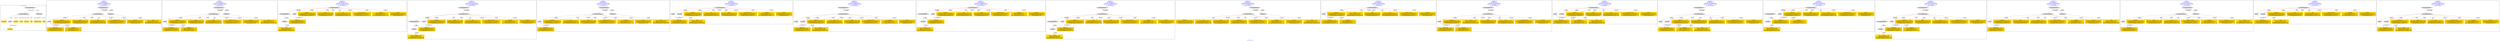 digraph n0 {
fontcolor="blue"
remincross="true"
label="s22-s-moca.xml"
subgraph cluster_0 {
label="1-correct model"
n2[style="filled",color="white",fillcolor="lightgray",label="CulturalHeritageObject1"];
n3[shape="plaintext",style="filled",fillcolor="gold",label="creationDate"];
n4[style="filled",color="white",fillcolor="lightgray",label="Person1"];
n5[shape="plaintext",style="filled",fillcolor="gold",label="Dimensions"];
n6[shape="plaintext",style="filled",fillcolor="gold",label="Process"];
n7[shape="plaintext",style="filled",fillcolor="gold",label="Provenance"];
n8[shape="plaintext",style="filled",fillcolor="gold",label="title"];
n9[shape="plaintext",style="filled",fillcolor="gold",label="Assension_Number"];
n10[shape="plaintext",style="filled",fillcolor="gold",label="Artist_Name"];
n11[style="filled",color="white",fillcolor="lightgray",label="EuropeanaAggregation1"];
n12[style="filled",color="white",fillcolor="lightgray",label="WebResource1"];
n13[shape="plaintext",style="filled",fillcolor="gold",label="image"];
}
subgraph cluster_1 {
label="candidate 0\nlink coherence:1.0\nnode coherence:1.0\nconfidence:0.5430048904943814\nmapping score:0.6185016301647938\ncost:10.9994\n-precision:0.82-recall:0.82"
n15[style="filled",color="white",fillcolor="lightgray",label="CulturalHeritageObject1"];
n16[style="filled",color="white",fillcolor="lightgray",label="Person1"];
n17[style="filled",color="white",fillcolor="lightgray",label="EuropeanaAggregation1"];
n18[style="filled",color="white",fillcolor="lightgray",label="WebResource1"];
n19[shape="plaintext",style="filled",fillcolor="gold",label="Dimensions\n[CulturalHeritageObject,extent,0.783]\n[CulturalHeritageObject,accessionNumber,0.09]\n[CulturalHeritageObject,description,0.075]\n[CulturalHeritageObject,medium,0.053]"];
n20[shape="plaintext",style="filled",fillcolor="gold",label="image\n[WebResource,classLink,0.498]\n[Document,classLink,0.428]\n[CulturalHeritageObject,provenance,0.047]\n[CulturalHeritageObject,description,0.028]"];
n21[shape="plaintext",style="filled",fillcolor="gold",label="Artist_Name\n[Person,nameOfThePerson,0.469]\n[CulturalHeritageObject,rightsHolder,0.206]\n[CulturalHeritageObject,title,0.163]\n[CulturalHeritageObject,provenance,0.162]"];
n22[shape="plaintext",style="filled",fillcolor="gold",label="Process\n[CulturalHeritageObject,medium,0.748]\n[CulturalHeritageObject,description,0.122]\n[Person,biographicalInformation,0.069]\n[CulturalHeritageObject,title,0.06]"];
n23[shape="plaintext",style="filled",fillcolor="gold",label="title\n[CulturalHeritageObject,title,0.41]\n[CulturalHeritageObject,description,0.327]\n[Person,biographicalInformation,0.176]\n[CulturalHeritageObject,provenance,0.087]"];
n24[shape="plaintext",style="filled",fillcolor="gold",label="Assension_Number\n[CulturalHeritageObject,provenance,0.5]\n[CulturalHeritageObject,accessionNumber,0.217]\n[CulturalHeritageObject,title,0.159]\n[CulturalHeritageObject,description,0.124]"];
n25[shape="plaintext",style="filled",fillcolor="gold",label="Provenance\n[CulturalHeritageObject,provenance,0.527]\n[CulturalHeritageObject,title,0.203]\n[CulturalHeritageObject,description,0.138]\n[Concept,prefLabel,0.133]"];
n26[shape="plaintext",style="filled",fillcolor="gold",label="creationDate\n[Person,dateOfDeath,0.41]\n[CulturalHeritageObject,created,0.338]\n[Person,dateOfBirth,0.137]\n[CulturalHeritageObject,provenance,0.116]"];
}
subgraph cluster_2 {
label="candidate 1\nlink coherence:1.0\nnode coherence:1.0\nconfidence:0.5430048904943814\nmapping score:0.6185016301647938\ncost:10.99957\n-precision:0.82-recall:0.82"
n28[style="filled",color="white",fillcolor="lightgray",label="CulturalHeritageObject1"];
n29[style="filled",color="white",fillcolor="lightgray",label="Person1"];
n30[style="filled",color="white",fillcolor="lightgray",label="EuropeanaAggregation1"];
n31[style="filled",color="white",fillcolor="lightgray",label="WebResource2"];
n32[shape="plaintext",style="filled",fillcolor="gold",label="Dimensions\n[CulturalHeritageObject,extent,0.783]\n[CulturalHeritageObject,accessionNumber,0.09]\n[CulturalHeritageObject,description,0.075]\n[CulturalHeritageObject,medium,0.053]"];
n33[shape="plaintext",style="filled",fillcolor="gold",label="Artist_Name\n[Person,nameOfThePerson,0.469]\n[CulturalHeritageObject,rightsHolder,0.206]\n[CulturalHeritageObject,title,0.163]\n[CulturalHeritageObject,provenance,0.162]"];
n34[shape="plaintext",style="filled",fillcolor="gold",label="Process\n[CulturalHeritageObject,medium,0.748]\n[CulturalHeritageObject,description,0.122]\n[Person,biographicalInformation,0.069]\n[CulturalHeritageObject,title,0.06]"];
n35[shape="plaintext",style="filled",fillcolor="gold",label="title\n[CulturalHeritageObject,title,0.41]\n[CulturalHeritageObject,description,0.327]\n[Person,biographicalInformation,0.176]\n[CulturalHeritageObject,provenance,0.087]"];
n36[shape="plaintext",style="filled",fillcolor="gold",label="image\n[WebResource,classLink,0.498]\n[Document,classLink,0.428]\n[CulturalHeritageObject,provenance,0.047]\n[CulturalHeritageObject,description,0.028]"];
n37[shape="plaintext",style="filled",fillcolor="gold",label="Assension_Number\n[CulturalHeritageObject,provenance,0.5]\n[CulturalHeritageObject,accessionNumber,0.217]\n[CulturalHeritageObject,title,0.159]\n[CulturalHeritageObject,description,0.124]"];
n38[shape="plaintext",style="filled",fillcolor="gold",label="Provenance\n[CulturalHeritageObject,provenance,0.527]\n[CulturalHeritageObject,title,0.203]\n[CulturalHeritageObject,description,0.138]\n[Concept,prefLabel,0.133]"];
n39[shape="plaintext",style="filled",fillcolor="gold",label="creationDate\n[Person,dateOfDeath,0.41]\n[CulturalHeritageObject,created,0.338]\n[Person,dateOfBirth,0.137]\n[CulturalHeritageObject,provenance,0.116]"];
}
subgraph cluster_3 {
label="candidate 10\nlink coherence:1.0\nnode coherence:1.0\nconfidence:0.5251455115680087\nmapping score:0.6125485038560029\ncost:10.99972\n-precision:0.64-recall:0.64"
n41[style="filled",color="white",fillcolor="lightgray",label="CulturalHeritageObject1"];
n42[style="filled",color="white",fillcolor="lightgray",label="CulturalHeritageObject2"];
n43[style="filled",color="white",fillcolor="lightgray",label="Person1"];
n44[style="filled",color="white",fillcolor="lightgray",label="Document2"];
n45[shape="plaintext",style="filled",fillcolor="gold",label="Dimensions\n[CulturalHeritageObject,extent,0.783]\n[CulturalHeritageObject,accessionNumber,0.09]\n[CulturalHeritageObject,description,0.075]\n[CulturalHeritageObject,medium,0.053]"];
n46[shape="plaintext",style="filled",fillcolor="gold",label="Artist_Name\n[Person,nameOfThePerson,0.469]\n[CulturalHeritageObject,rightsHolder,0.206]\n[CulturalHeritageObject,title,0.163]\n[CulturalHeritageObject,provenance,0.162]"];
n47[shape="plaintext",style="filled",fillcolor="gold",label="Process\n[CulturalHeritageObject,medium,0.748]\n[CulturalHeritageObject,description,0.122]\n[Person,biographicalInformation,0.069]\n[CulturalHeritageObject,title,0.06]"];
n48[shape="plaintext",style="filled",fillcolor="gold",label="image\n[WebResource,classLink,0.498]\n[Document,classLink,0.428]\n[CulturalHeritageObject,provenance,0.047]\n[CulturalHeritageObject,description,0.028]"];
n49[shape="plaintext",style="filled",fillcolor="gold",label="title\n[CulturalHeritageObject,title,0.41]\n[CulturalHeritageObject,description,0.327]\n[Person,biographicalInformation,0.176]\n[CulturalHeritageObject,provenance,0.087]"];
n50[shape="plaintext",style="filled",fillcolor="gold",label="Assension_Number\n[CulturalHeritageObject,provenance,0.5]\n[CulturalHeritageObject,accessionNumber,0.217]\n[CulturalHeritageObject,title,0.159]\n[CulturalHeritageObject,description,0.124]"];
n51[shape="plaintext",style="filled",fillcolor="gold",label="creationDate\n[Person,dateOfDeath,0.41]\n[CulturalHeritageObject,created,0.338]\n[Person,dateOfBirth,0.137]\n[CulturalHeritageObject,provenance,0.116]"];
n52[shape="plaintext",style="filled",fillcolor="gold",label="Provenance\n[CulturalHeritageObject,provenance,0.527]\n[CulturalHeritageObject,title,0.203]\n[CulturalHeritageObject,description,0.138]\n[Concept,prefLabel,0.133]"];
}
subgraph cluster_4 {
label="candidate 11\nlink coherence:1.0\nnode coherence:1.0\nconfidence:0.5251455115680087\nmapping score:0.6125485038560029\ncost:11.99954\n-precision:0.67-recall:0.73"
n54[style="filled",color="white",fillcolor="lightgray",label="CulturalHeritageObject1"];
n55[style="filled",color="white",fillcolor="lightgray",label="CulturalHeritageObject2"];
n56[style="filled",color="white",fillcolor="lightgray",label="Person1"];
n57[style="filled",color="white",fillcolor="lightgray",label="Document2"];
n58[style="filled",color="white",fillcolor="lightgray",label="EuropeanaAggregation1"];
n59[shape="plaintext",style="filled",fillcolor="gold",label="Dimensions\n[CulturalHeritageObject,extent,0.783]\n[CulturalHeritageObject,accessionNumber,0.09]\n[CulturalHeritageObject,description,0.075]\n[CulturalHeritageObject,medium,0.053]"];
n60[shape="plaintext",style="filled",fillcolor="gold",label="Artist_Name\n[Person,nameOfThePerson,0.469]\n[CulturalHeritageObject,rightsHolder,0.206]\n[CulturalHeritageObject,title,0.163]\n[CulturalHeritageObject,provenance,0.162]"];
n61[shape="plaintext",style="filled",fillcolor="gold",label="Process\n[CulturalHeritageObject,medium,0.748]\n[CulturalHeritageObject,description,0.122]\n[Person,biographicalInformation,0.069]\n[CulturalHeritageObject,title,0.06]"];
n62[shape="plaintext",style="filled",fillcolor="gold",label="image\n[WebResource,classLink,0.498]\n[Document,classLink,0.428]\n[CulturalHeritageObject,provenance,0.047]\n[CulturalHeritageObject,description,0.028]"];
n63[shape="plaintext",style="filled",fillcolor="gold",label="title\n[CulturalHeritageObject,title,0.41]\n[CulturalHeritageObject,description,0.327]\n[Person,biographicalInformation,0.176]\n[CulturalHeritageObject,provenance,0.087]"];
n64[shape="plaintext",style="filled",fillcolor="gold",label="Assension_Number\n[CulturalHeritageObject,provenance,0.5]\n[CulturalHeritageObject,accessionNumber,0.217]\n[CulturalHeritageObject,title,0.159]\n[CulturalHeritageObject,description,0.124]"];
n65[shape="plaintext",style="filled",fillcolor="gold",label="creationDate\n[Person,dateOfDeath,0.41]\n[CulturalHeritageObject,created,0.338]\n[Person,dateOfBirth,0.137]\n[CulturalHeritageObject,provenance,0.116]"];
n66[shape="plaintext",style="filled",fillcolor="gold",label="Provenance\n[CulturalHeritageObject,provenance,0.527]\n[CulturalHeritageObject,title,0.203]\n[CulturalHeritageObject,description,0.138]\n[Concept,prefLabel,0.133]"];
}
subgraph cluster_5 {
label="candidate 12\nlink coherence:1.0\nnode coherence:1.0\nconfidence:0.5237115958240658\nmapping score:0.6120705319413552\ncost:10.9994\n-precision:0.82-recall:0.82"
n68[style="filled",color="white",fillcolor="lightgray",label="CulturalHeritageObject1"];
n69[style="filled",color="white",fillcolor="lightgray",label="Person1"];
n70[style="filled",color="white",fillcolor="lightgray",label="EuropeanaAggregation1"];
n71[style="filled",color="white",fillcolor="lightgray",label="WebResource1"];
n72[shape="plaintext",style="filled",fillcolor="gold",label="Dimensions\n[CulturalHeritageObject,extent,0.783]\n[CulturalHeritageObject,accessionNumber,0.09]\n[CulturalHeritageObject,description,0.075]\n[CulturalHeritageObject,medium,0.053]"];
n73[shape="plaintext",style="filled",fillcolor="gold",label="image\n[WebResource,classLink,0.498]\n[Document,classLink,0.428]\n[CulturalHeritageObject,provenance,0.047]\n[CulturalHeritageObject,description,0.028]"];
n74[shape="plaintext",style="filled",fillcolor="gold",label="Artist_Name\n[Person,nameOfThePerson,0.469]\n[CulturalHeritageObject,rightsHolder,0.206]\n[CulturalHeritageObject,title,0.163]\n[CulturalHeritageObject,provenance,0.162]"];
n75[shape="plaintext",style="filled",fillcolor="gold",label="title\n[CulturalHeritageObject,title,0.41]\n[CulturalHeritageObject,description,0.327]\n[Person,biographicalInformation,0.176]\n[CulturalHeritageObject,provenance,0.087]"];
n76[shape="plaintext",style="filled",fillcolor="gold",label="Process\n[CulturalHeritageObject,medium,0.748]\n[CulturalHeritageObject,description,0.122]\n[Person,biographicalInformation,0.069]\n[CulturalHeritageObject,title,0.06]"];
n77[shape="plaintext",style="filled",fillcolor="gold",label="Assension_Number\n[CulturalHeritageObject,provenance,0.5]\n[CulturalHeritageObject,accessionNumber,0.217]\n[CulturalHeritageObject,title,0.159]\n[CulturalHeritageObject,description,0.124]"];
n78[shape="plaintext",style="filled",fillcolor="gold",label="creationDate\n[Person,dateOfDeath,0.41]\n[CulturalHeritageObject,created,0.338]\n[Person,dateOfBirth,0.137]\n[CulturalHeritageObject,provenance,0.116]"];
n79[shape="plaintext",style="filled",fillcolor="gold",label="Provenance\n[CulturalHeritageObject,provenance,0.527]\n[CulturalHeritageObject,title,0.203]\n[CulturalHeritageObject,description,0.138]\n[Concept,prefLabel,0.133]"];
}
subgraph cluster_6 {
label="candidate 13\nlink coherence:1.0\nnode coherence:1.0\nconfidence:0.5148830400287833\nmapping score:0.6091276800095944\ncost:9.99972\n-precision:0.6-recall:0.55"
n81[style="filled",color="white",fillcolor="lightgray",label="CulturalHeritageObject1"];
n82[style="filled",color="white",fillcolor="lightgray",label="Person1"];
n83[style="filled",color="white",fillcolor="lightgray",label="Document1"];
n84[shape="plaintext",style="filled",fillcolor="gold",label="Dimensions\n[CulturalHeritageObject,extent,0.783]\n[CulturalHeritageObject,accessionNumber,0.09]\n[CulturalHeritageObject,description,0.075]\n[CulturalHeritageObject,medium,0.053]"];
n85[shape="plaintext",style="filled",fillcolor="gold",label="image\n[WebResource,classLink,0.498]\n[Document,classLink,0.428]\n[CulturalHeritageObject,provenance,0.047]\n[CulturalHeritageObject,description,0.028]"];
n86[shape="plaintext",style="filled",fillcolor="gold",label="Artist_Name\n[Person,nameOfThePerson,0.469]\n[CulturalHeritageObject,rightsHolder,0.206]\n[CulturalHeritageObject,title,0.163]\n[CulturalHeritageObject,provenance,0.162]"];
n87[shape="plaintext",style="filled",fillcolor="gold",label="title\n[CulturalHeritageObject,title,0.41]\n[CulturalHeritageObject,description,0.327]\n[Person,biographicalInformation,0.176]\n[CulturalHeritageObject,provenance,0.087]"];
n88[shape="plaintext",style="filled",fillcolor="gold",label="Process\n[CulturalHeritageObject,medium,0.748]\n[CulturalHeritageObject,description,0.122]\n[Person,biographicalInformation,0.069]\n[CulturalHeritageObject,title,0.06]"];
n89[shape="plaintext",style="filled",fillcolor="gold",label="Assension_Number\n[CulturalHeritageObject,provenance,0.5]\n[CulturalHeritageObject,accessionNumber,0.217]\n[CulturalHeritageObject,title,0.159]\n[CulturalHeritageObject,description,0.124]"];
n90[shape="plaintext",style="filled",fillcolor="gold",label="creationDate\n[Person,dateOfDeath,0.41]\n[CulturalHeritageObject,created,0.338]\n[Person,dateOfBirth,0.137]\n[CulturalHeritageObject,provenance,0.116]"];
n91[shape="plaintext",style="filled",fillcolor="gold",label="Provenance\n[CulturalHeritageObject,provenance,0.527]\n[CulturalHeritageObject,title,0.203]\n[CulturalHeritageObject,description,0.138]\n[Concept,prefLabel,0.133]"];
}
subgraph cluster_7 {
label="candidate 14\nlink coherence:1.0\nnode coherence:1.0\nconfidence:0.5148830400287833\nmapping score:0.6091276800095944\ncost:10.99954\n-precision:0.64-recall:0.64"
n93[style="filled",color="white",fillcolor="lightgray",label="CulturalHeritageObject1"];
n94[style="filled",color="white",fillcolor="lightgray",label="Person1"];
n95[style="filled",color="white",fillcolor="lightgray",label="Document1"];
n96[style="filled",color="white",fillcolor="lightgray",label="EuropeanaAggregation1"];
n97[shape="plaintext",style="filled",fillcolor="gold",label="Dimensions\n[CulturalHeritageObject,extent,0.783]\n[CulturalHeritageObject,accessionNumber,0.09]\n[CulturalHeritageObject,description,0.075]\n[CulturalHeritageObject,medium,0.053]"];
n98[shape="plaintext",style="filled",fillcolor="gold",label="image\n[WebResource,classLink,0.498]\n[Document,classLink,0.428]\n[CulturalHeritageObject,provenance,0.047]\n[CulturalHeritageObject,description,0.028]"];
n99[shape="plaintext",style="filled",fillcolor="gold",label="Artist_Name\n[Person,nameOfThePerson,0.469]\n[CulturalHeritageObject,rightsHolder,0.206]\n[CulturalHeritageObject,title,0.163]\n[CulturalHeritageObject,provenance,0.162]"];
n100[shape="plaintext",style="filled",fillcolor="gold",label="title\n[CulturalHeritageObject,title,0.41]\n[CulturalHeritageObject,description,0.327]\n[Person,biographicalInformation,0.176]\n[CulturalHeritageObject,provenance,0.087]"];
n101[shape="plaintext",style="filled",fillcolor="gold",label="Process\n[CulturalHeritageObject,medium,0.748]\n[CulturalHeritageObject,description,0.122]\n[Person,biographicalInformation,0.069]\n[CulturalHeritageObject,title,0.06]"];
n102[shape="plaintext",style="filled",fillcolor="gold",label="Assension_Number\n[CulturalHeritageObject,provenance,0.5]\n[CulturalHeritageObject,accessionNumber,0.217]\n[CulturalHeritageObject,title,0.159]\n[CulturalHeritageObject,description,0.124]"];
n103[shape="plaintext",style="filled",fillcolor="gold",label="creationDate\n[Person,dateOfDeath,0.41]\n[CulturalHeritageObject,created,0.338]\n[Person,dateOfBirth,0.137]\n[CulturalHeritageObject,provenance,0.116]"];
n104[shape="plaintext",style="filled",fillcolor="gold",label="Provenance\n[CulturalHeritageObject,provenance,0.527]\n[CulturalHeritageObject,title,0.203]\n[CulturalHeritageObject,description,0.138]\n[Concept,prefLabel,0.133]"];
}
subgraph cluster_8 {
label="candidate 15\nlink coherence:1.0\nnode coherence:1.0\nconfidence:0.5148830400287833\nmapping score:0.6091276800095944\ncost:10.99972\n-precision:0.55-recall:0.55"
n106[style="filled",color="white",fillcolor="lightgray",label="CulturalHeritageObject1"];
n107[style="filled",color="white",fillcolor="lightgray",label="CulturalHeritageObject2"];
n108[style="filled",color="white",fillcolor="lightgray",label="Person1"];
n109[style="filled",color="white",fillcolor="lightgray",label="Document2"];
n110[shape="plaintext",style="filled",fillcolor="gold",label="Dimensions\n[CulturalHeritageObject,extent,0.783]\n[CulturalHeritageObject,accessionNumber,0.09]\n[CulturalHeritageObject,description,0.075]\n[CulturalHeritageObject,medium,0.053]"];
n111[shape="plaintext",style="filled",fillcolor="gold",label="Artist_Name\n[Person,nameOfThePerson,0.469]\n[CulturalHeritageObject,rightsHolder,0.206]\n[CulturalHeritageObject,title,0.163]\n[CulturalHeritageObject,provenance,0.162]"];
n112[shape="plaintext",style="filled",fillcolor="gold",label="title\n[CulturalHeritageObject,title,0.41]\n[CulturalHeritageObject,description,0.327]\n[Person,biographicalInformation,0.176]\n[CulturalHeritageObject,provenance,0.087]"];
n113[shape="plaintext",style="filled",fillcolor="gold",label="Process\n[CulturalHeritageObject,medium,0.748]\n[CulturalHeritageObject,description,0.122]\n[Person,biographicalInformation,0.069]\n[CulturalHeritageObject,title,0.06]"];
n114[shape="plaintext",style="filled",fillcolor="gold",label="image\n[WebResource,classLink,0.498]\n[Document,classLink,0.428]\n[CulturalHeritageObject,provenance,0.047]\n[CulturalHeritageObject,description,0.028]"];
n115[shape="plaintext",style="filled",fillcolor="gold",label="Assension_Number\n[CulturalHeritageObject,provenance,0.5]\n[CulturalHeritageObject,accessionNumber,0.217]\n[CulturalHeritageObject,title,0.159]\n[CulturalHeritageObject,description,0.124]"];
n116[shape="plaintext",style="filled",fillcolor="gold",label="creationDate\n[Person,dateOfDeath,0.41]\n[CulturalHeritageObject,created,0.338]\n[Person,dateOfBirth,0.137]\n[CulturalHeritageObject,provenance,0.116]"];
n117[shape="plaintext",style="filled",fillcolor="gold",label="Provenance\n[CulturalHeritageObject,provenance,0.527]\n[CulturalHeritageObject,title,0.203]\n[CulturalHeritageObject,description,0.138]\n[Concept,prefLabel,0.133]"];
}
subgraph cluster_9 {
label="candidate 16\nlink coherence:1.0\nnode coherence:1.0\nconfidence:0.5148830400287833\nmapping score:0.6091276800095944\ncost:11.99954\n-precision:0.58-recall:0.64"
n119[style="filled",color="white",fillcolor="lightgray",label="CulturalHeritageObject1"];
n120[style="filled",color="white",fillcolor="lightgray",label="CulturalHeritageObject2"];
n121[style="filled",color="white",fillcolor="lightgray",label="Person1"];
n122[style="filled",color="white",fillcolor="lightgray",label="Document2"];
n123[style="filled",color="white",fillcolor="lightgray",label="EuropeanaAggregation1"];
n124[shape="plaintext",style="filled",fillcolor="gold",label="Dimensions\n[CulturalHeritageObject,extent,0.783]\n[CulturalHeritageObject,accessionNumber,0.09]\n[CulturalHeritageObject,description,0.075]\n[CulturalHeritageObject,medium,0.053]"];
n125[shape="plaintext",style="filled",fillcolor="gold",label="Artist_Name\n[Person,nameOfThePerson,0.469]\n[CulturalHeritageObject,rightsHolder,0.206]\n[CulturalHeritageObject,title,0.163]\n[CulturalHeritageObject,provenance,0.162]"];
n126[shape="plaintext",style="filled",fillcolor="gold",label="title\n[CulturalHeritageObject,title,0.41]\n[CulturalHeritageObject,description,0.327]\n[Person,biographicalInformation,0.176]\n[CulturalHeritageObject,provenance,0.087]"];
n127[shape="plaintext",style="filled",fillcolor="gold",label="Process\n[CulturalHeritageObject,medium,0.748]\n[CulturalHeritageObject,description,0.122]\n[Person,biographicalInformation,0.069]\n[CulturalHeritageObject,title,0.06]"];
n128[shape="plaintext",style="filled",fillcolor="gold",label="image\n[WebResource,classLink,0.498]\n[Document,classLink,0.428]\n[CulturalHeritageObject,provenance,0.047]\n[CulturalHeritageObject,description,0.028]"];
n129[shape="plaintext",style="filled",fillcolor="gold",label="Assension_Number\n[CulturalHeritageObject,provenance,0.5]\n[CulturalHeritageObject,accessionNumber,0.217]\n[CulturalHeritageObject,title,0.159]\n[CulturalHeritageObject,description,0.124]"];
n130[shape="plaintext",style="filled",fillcolor="gold",label="creationDate\n[Person,dateOfDeath,0.41]\n[CulturalHeritageObject,created,0.338]\n[Person,dateOfBirth,0.137]\n[CulturalHeritageObject,provenance,0.116]"];
n131[shape="plaintext",style="filled",fillcolor="gold",label="Provenance\n[CulturalHeritageObject,provenance,0.527]\n[CulturalHeritageObject,title,0.203]\n[CulturalHeritageObject,description,0.138]\n[Concept,prefLabel,0.133]"];
}
subgraph cluster_10 {
label="candidate 17\nlink coherence:1.0\nnode coherence:1.0\nconfidence:0.48546879401444903\nmapping score:0.620156264671483\ncost:9.99964\n-precision:0.7-recall:0.64"
n133[style="filled",color="white",fillcolor="lightgray",label="EuropeanaAggregation1"];
n134[style="filled",color="white",fillcolor="lightgray",label="CulturalHeritageObject1"];
n135[style="filled",color="white",fillcolor="lightgray",label="WebResource1"];
n136[shape="plaintext",style="filled",fillcolor="gold",label="Dimensions\n[CulturalHeritageObject,extent,0.783]\n[CulturalHeritageObject,accessionNumber,0.09]\n[CulturalHeritageObject,description,0.075]\n[CulturalHeritageObject,medium,0.053]"];
n137[shape="plaintext",style="filled",fillcolor="gold",label="image\n[WebResource,classLink,0.498]\n[Document,classLink,0.428]\n[CulturalHeritageObject,provenance,0.047]\n[CulturalHeritageObject,description,0.028]"];
n138[shape="plaintext",style="filled",fillcolor="gold",label="title\n[CulturalHeritageObject,title,0.41]\n[CulturalHeritageObject,description,0.327]\n[Person,biographicalInformation,0.176]\n[CulturalHeritageObject,provenance,0.087]"];
n139[shape="plaintext",style="filled",fillcolor="gold",label="Process\n[CulturalHeritageObject,medium,0.748]\n[CulturalHeritageObject,description,0.122]\n[Person,biographicalInformation,0.069]\n[CulturalHeritageObject,title,0.06]"];
n140[shape="plaintext",style="filled",fillcolor="gold",label="Artist_Name\n[Person,nameOfThePerson,0.469]\n[CulturalHeritageObject,rightsHolder,0.206]\n[CulturalHeritageObject,title,0.163]\n[CulturalHeritageObject,provenance,0.162]"];
n141[shape="plaintext",style="filled",fillcolor="gold",label="Assension_Number\n[CulturalHeritageObject,provenance,0.5]\n[CulturalHeritageObject,accessionNumber,0.217]\n[CulturalHeritageObject,title,0.159]\n[CulturalHeritageObject,description,0.124]"];
n142[shape="plaintext",style="filled",fillcolor="gold",label="creationDate\n[Person,dateOfDeath,0.41]\n[CulturalHeritageObject,created,0.338]\n[Person,dateOfBirth,0.137]\n[CulturalHeritageObject,provenance,0.116]"];
n143[shape="plaintext",style="filled",fillcolor="gold",label="Provenance\n[CulturalHeritageObject,provenance,0.527]\n[CulturalHeritageObject,title,0.203]\n[CulturalHeritageObject,description,0.138]\n[Concept,prefLabel,0.133]"];
}
subgraph cluster_11 {
label="candidate 18\nlink coherence:1.0\nnode coherence:1.0\nconfidence:0.4841821693901082\nmapping score:0.6197273897967027\ncost:8.99976\n-precision:0.67-recall:0.55"
n145[style="filled",color="white",fillcolor="lightgray",label="CulturalHeritageObject1"];
n146[style="filled",color="white",fillcolor="lightgray",label="Person1"];
n147[shape="plaintext",style="filled",fillcolor="gold",label="Dimensions\n[CulturalHeritageObject,extent,0.783]\n[CulturalHeritageObject,accessionNumber,0.09]\n[CulturalHeritageObject,description,0.075]\n[CulturalHeritageObject,medium,0.053]"];
n148[shape="plaintext",style="filled",fillcolor="gold",label="Artist_Name\n[Person,nameOfThePerson,0.469]\n[CulturalHeritageObject,rightsHolder,0.206]\n[CulturalHeritageObject,title,0.163]\n[CulturalHeritageObject,provenance,0.162]"];
n149[shape="plaintext",style="filled",fillcolor="gold",label="image\n[WebResource,classLink,0.498]\n[Document,classLink,0.428]\n[CulturalHeritageObject,provenance,0.047]\n[CulturalHeritageObject,description,0.028]"];
n150[shape="plaintext",style="filled",fillcolor="gold",label="Process\n[CulturalHeritageObject,medium,0.748]\n[CulturalHeritageObject,description,0.122]\n[Person,biographicalInformation,0.069]\n[CulturalHeritageObject,title,0.06]"];
n151[shape="plaintext",style="filled",fillcolor="gold",label="title\n[CulturalHeritageObject,title,0.41]\n[CulturalHeritageObject,description,0.327]\n[Person,biographicalInformation,0.176]\n[CulturalHeritageObject,provenance,0.087]"];
n152[shape="plaintext",style="filled",fillcolor="gold",label="Assension_Number\n[CulturalHeritageObject,provenance,0.5]\n[CulturalHeritageObject,accessionNumber,0.217]\n[CulturalHeritageObject,title,0.159]\n[CulturalHeritageObject,description,0.124]"];
n153[shape="plaintext",style="filled",fillcolor="gold",label="Provenance\n[CulturalHeritageObject,provenance,0.527]\n[CulturalHeritageObject,title,0.203]\n[CulturalHeritageObject,description,0.138]\n[Concept,prefLabel,0.133]"];
n154[shape="plaintext",style="filled",fillcolor="gold",label="creationDate\n[Person,dateOfDeath,0.41]\n[CulturalHeritageObject,created,0.338]\n[Person,dateOfBirth,0.137]\n[CulturalHeritageObject,provenance,0.116]"];
}
subgraph cluster_12 {
label="candidate 19\nlink coherence:1.0\nnode coherence:1.0\nconfidence:0.4841821693901082\nmapping score:0.6197273897967027\ncost:9.99958\n-precision:0.7-recall:0.64"
n156[style="filled",color="white",fillcolor="lightgray",label="CulturalHeritageObject1"];
n157[style="filled",color="white",fillcolor="lightgray",label="Person1"];
n158[style="filled",color="white",fillcolor="lightgray",label="EuropeanaAggregation1"];
n159[shape="plaintext",style="filled",fillcolor="gold",label="Dimensions\n[CulturalHeritageObject,extent,0.783]\n[CulturalHeritageObject,accessionNumber,0.09]\n[CulturalHeritageObject,description,0.075]\n[CulturalHeritageObject,medium,0.053]"];
n160[shape="plaintext",style="filled",fillcolor="gold",label="Artist_Name\n[Person,nameOfThePerson,0.469]\n[CulturalHeritageObject,rightsHolder,0.206]\n[CulturalHeritageObject,title,0.163]\n[CulturalHeritageObject,provenance,0.162]"];
n161[shape="plaintext",style="filled",fillcolor="gold",label="image\n[WebResource,classLink,0.498]\n[Document,classLink,0.428]\n[CulturalHeritageObject,provenance,0.047]\n[CulturalHeritageObject,description,0.028]"];
n162[shape="plaintext",style="filled",fillcolor="gold",label="Process\n[CulturalHeritageObject,medium,0.748]\n[CulturalHeritageObject,description,0.122]\n[Person,biographicalInformation,0.069]\n[CulturalHeritageObject,title,0.06]"];
n163[shape="plaintext",style="filled",fillcolor="gold",label="title\n[CulturalHeritageObject,title,0.41]\n[CulturalHeritageObject,description,0.327]\n[Person,biographicalInformation,0.176]\n[CulturalHeritageObject,provenance,0.087]"];
n164[shape="plaintext",style="filled",fillcolor="gold",label="Assension_Number\n[CulturalHeritageObject,provenance,0.5]\n[CulturalHeritageObject,accessionNumber,0.217]\n[CulturalHeritageObject,title,0.159]\n[CulturalHeritageObject,description,0.124]"];
n165[shape="plaintext",style="filled",fillcolor="gold",label="Provenance\n[CulturalHeritageObject,provenance,0.527]\n[CulturalHeritageObject,title,0.203]\n[CulturalHeritageObject,description,0.138]\n[Concept,prefLabel,0.133]"];
n166[shape="plaintext",style="filled",fillcolor="gold",label="creationDate\n[Person,dateOfDeath,0.41]\n[CulturalHeritageObject,created,0.338]\n[Person,dateOfBirth,0.137]\n[CulturalHeritageObject,provenance,0.116]"];
}
subgraph cluster_13 {
label="candidate 2\nlink coherence:1.0\nnode coherence:1.0\nconfidence:0.5341763346990989\nmapping score:0.615558778233033\ncost:9.99972\n-precision:0.6-recall:0.55"
n168[style="filled",color="white",fillcolor="lightgray",label="CulturalHeritageObject1"];
n169[style="filled",color="white",fillcolor="lightgray",label="Person1"];
n170[style="filled",color="white",fillcolor="lightgray",label="Document1"];
n171[shape="plaintext",style="filled",fillcolor="gold",label="Dimensions\n[CulturalHeritageObject,extent,0.783]\n[CulturalHeritageObject,accessionNumber,0.09]\n[CulturalHeritageObject,description,0.075]\n[CulturalHeritageObject,medium,0.053]"];
n172[shape="plaintext",style="filled",fillcolor="gold",label="image\n[WebResource,classLink,0.498]\n[Document,classLink,0.428]\n[CulturalHeritageObject,provenance,0.047]\n[CulturalHeritageObject,description,0.028]"];
n173[shape="plaintext",style="filled",fillcolor="gold",label="Artist_Name\n[Person,nameOfThePerson,0.469]\n[CulturalHeritageObject,rightsHolder,0.206]\n[CulturalHeritageObject,title,0.163]\n[CulturalHeritageObject,provenance,0.162]"];
n174[shape="plaintext",style="filled",fillcolor="gold",label="Process\n[CulturalHeritageObject,medium,0.748]\n[CulturalHeritageObject,description,0.122]\n[Person,biographicalInformation,0.069]\n[CulturalHeritageObject,title,0.06]"];
n175[shape="plaintext",style="filled",fillcolor="gold",label="title\n[CulturalHeritageObject,title,0.41]\n[CulturalHeritageObject,description,0.327]\n[Person,biographicalInformation,0.176]\n[CulturalHeritageObject,provenance,0.087]"];
n176[shape="plaintext",style="filled",fillcolor="gold",label="Assension_Number\n[CulturalHeritageObject,provenance,0.5]\n[CulturalHeritageObject,accessionNumber,0.217]\n[CulturalHeritageObject,title,0.159]\n[CulturalHeritageObject,description,0.124]"];
n177[shape="plaintext",style="filled",fillcolor="gold",label="Provenance\n[CulturalHeritageObject,provenance,0.527]\n[CulturalHeritageObject,title,0.203]\n[CulturalHeritageObject,description,0.138]\n[Concept,prefLabel,0.133]"];
n178[shape="plaintext",style="filled",fillcolor="gold",label="creationDate\n[Person,dateOfDeath,0.41]\n[CulturalHeritageObject,created,0.338]\n[Person,dateOfBirth,0.137]\n[CulturalHeritageObject,provenance,0.116]"];
}
subgraph cluster_14 {
label="candidate 3\nlink coherence:1.0\nnode coherence:1.0\nconfidence:0.5341763346990989\nmapping score:0.615558778233033\ncost:10.99954\n-precision:0.64-recall:0.64"
n180[style="filled",color="white",fillcolor="lightgray",label="CulturalHeritageObject1"];
n181[style="filled",color="white",fillcolor="lightgray",label="Person1"];
n182[style="filled",color="white",fillcolor="lightgray",label="Document1"];
n183[style="filled",color="white",fillcolor="lightgray",label="EuropeanaAggregation1"];
n184[shape="plaintext",style="filled",fillcolor="gold",label="Dimensions\n[CulturalHeritageObject,extent,0.783]\n[CulturalHeritageObject,accessionNumber,0.09]\n[CulturalHeritageObject,description,0.075]\n[CulturalHeritageObject,medium,0.053]"];
n185[shape="plaintext",style="filled",fillcolor="gold",label="image\n[WebResource,classLink,0.498]\n[Document,classLink,0.428]\n[CulturalHeritageObject,provenance,0.047]\n[CulturalHeritageObject,description,0.028]"];
n186[shape="plaintext",style="filled",fillcolor="gold",label="Artist_Name\n[Person,nameOfThePerson,0.469]\n[CulturalHeritageObject,rightsHolder,0.206]\n[CulturalHeritageObject,title,0.163]\n[CulturalHeritageObject,provenance,0.162]"];
n187[shape="plaintext",style="filled",fillcolor="gold",label="Process\n[CulturalHeritageObject,medium,0.748]\n[CulturalHeritageObject,description,0.122]\n[Person,biographicalInformation,0.069]\n[CulturalHeritageObject,title,0.06]"];
n188[shape="plaintext",style="filled",fillcolor="gold",label="title\n[CulturalHeritageObject,title,0.41]\n[CulturalHeritageObject,description,0.327]\n[Person,biographicalInformation,0.176]\n[CulturalHeritageObject,provenance,0.087]"];
n189[shape="plaintext",style="filled",fillcolor="gold",label="Assension_Number\n[CulturalHeritageObject,provenance,0.5]\n[CulturalHeritageObject,accessionNumber,0.217]\n[CulturalHeritageObject,title,0.159]\n[CulturalHeritageObject,description,0.124]"];
n190[shape="plaintext",style="filled",fillcolor="gold",label="Provenance\n[CulturalHeritageObject,provenance,0.527]\n[CulturalHeritageObject,title,0.203]\n[CulturalHeritageObject,description,0.138]\n[Concept,prefLabel,0.133]"];
n191[shape="plaintext",style="filled",fillcolor="gold",label="creationDate\n[Person,dateOfDeath,0.41]\n[CulturalHeritageObject,created,0.338]\n[Person,dateOfBirth,0.137]\n[CulturalHeritageObject,provenance,0.116]"];
}
subgraph cluster_15 {
label="candidate 4\nlink coherence:1.0\nnode coherence:1.0\nconfidence:0.5341763346990989\nmapping score:0.615558778233033\ncost:10.99972\n-precision:0.55-recall:0.55"
n193[style="filled",color="white",fillcolor="lightgray",label="CulturalHeritageObject1"];
n194[style="filled",color="white",fillcolor="lightgray",label="CulturalHeritageObject2"];
n195[style="filled",color="white",fillcolor="lightgray",label="Person1"];
n196[style="filled",color="white",fillcolor="lightgray",label="Document2"];
n197[shape="plaintext",style="filled",fillcolor="gold",label="Dimensions\n[CulturalHeritageObject,extent,0.783]\n[CulturalHeritageObject,accessionNumber,0.09]\n[CulturalHeritageObject,description,0.075]\n[CulturalHeritageObject,medium,0.053]"];
n198[shape="plaintext",style="filled",fillcolor="gold",label="Artist_Name\n[Person,nameOfThePerson,0.469]\n[CulturalHeritageObject,rightsHolder,0.206]\n[CulturalHeritageObject,title,0.163]\n[CulturalHeritageObject,provenance,0.162]"];
n199[shape="plaintext",style="filled",fillcolor="gold",label="Process\n[CulturalHeritageObject,medium,0.748]\n[CulturalHeritageObject,description,0.122]\n[Person,biographicalInformation,0.069]\n[CulturalHeritageObject,title,0.06]"];
n200[shape="plaintext",style="filled",fillcolor="gold",label="image\n[WebResource,classLink,0.498]\n[Document,classLink,0.428]\n[CulturalHeritageObject,provenance,0.047]\n[CulturalHeritageObject,description,0.028]"];
n201[shape="plaintext",style="filled",fillcolor="gold",label="title\n[CulturalHeritageObject,title,0.41]\n[CulturalHeritageObject,description,0.327]\n[Person,biographicalInformation,0.176]\n[CulturalHeritageObject,provenance,0.087]"];
n202[shape="plaintext",style="filled",fillcolor="gold",label="Assension_Number\n[CulturalHeritageObject,provenance,0.5]\n[CulturalHeritageObject,accessionNumber,0.217]\n[CulturalHeritageObject,title,0.159]\n[CulturalHeritageObject,description,0.124]"];
n203[shape="plaintext",style="filled",fillcolor="gold",label="Provenance\n[CulturalHeritageObject,provenance,0.527]\n[CulturalHeritageObject,title,0.203]\n[CulturalHeritageObject,description,0.138]\n[Concept,prefLabel,0.133]"];
n204[shape="plaintext",style="filled",fillcolor="gold",label="creationDate\n[Person,dateOfDeath,0.41]\n[CulturalHeritageObject,created,0.338]\n[Person,dateOfBirth,0.137]\n[CulturalHeritageObject,provenance,0.116]"];
}
subgraph cluster_16 {
label="candidate 5\nlink coherence:1.0\nnode coherence:1.0\nconfidence:0.5341763346990989\nmapping score:0.615558778233033\ncost:11.99954\n-precision:0.58-recall:0.64"
n206[style="filled",color="white",fillcolor="lightgray",label="CulturalHeritageObject1"];
n207[style="filled",color="white",fillcolor="lightgray",label="CulturalHeritageObject2"];
n208[style="filled",color="white",fillcolor="lightgray",label="Person1"];
n209[style="filled",color="white",fillcolor="lightgray",label="Document2"];
n210[style="filled",color="white",fillcolor="lightgray",label="EuropeanaAggregation1"];
n211[shape="plaintext",style="filled",fillcolor="gold",label="Dimensions\n[CulturalHeritageObject,extent,0.783]\n[CulturalHeritageObject,accessionNumber,0.09]\n[CulturalHeritageObject,description,0.075]\n[CulturalHeritageObject,medium,0.053]"];
n212[shape="plaintext",style="filled",fillcolor="gold",label="Artist_Name\n[Person,nameOfThePerson,0.469]\n[CulturalHeritageObject,rightsHolder,0.206]\n[CulturalHeritageObject,title,0.163]\n[CulturalHeritageObject,provenance,0.162]"];
n213[shape="plaintext",style="filled",fillcolor="gold",label="Process\n[CulturalHeritageObject,medium,0.748]\n[CulturalHeritageObject,description,0.122]\n[Person,biographicalInformation,0.069]\n[CulturalHeritageObject,title,0.06]"];
n214[shape="plaintext",style="filled",fillcolor="gold",label="image\n[WebResource,classLink,0.498]\n[Document,classLink,0.428]\n[CulturalHeritageObject,provenance,0.047]\n[CulturalHeritageObject,description,0.028]"];
n215[shape="plaintext",style="filled",fillcolor="gold",label="title\n[CulturalHeritageObject,title,0.41]\n[CulturalHeritageObject,description,0.327]\n[Person,biographicalInformation,0.176]\n[CulturalHeritageObject,provenance,0.087]"];
n216[shape="plaintext",style="filled",fillcolor="gold",label="Assension_Number\n[CulturalHeritageObject,provenance,0.5]\n[CulturalHeritageObject,accessionNumber,0.217]\n[CulturalHeritageObject,title,0.159]\n[CulturalHeritageObject,description,0.124]"];
n217[shape="plaintext",style="filled",fillcolor="gold",label="Provenance\n[CulturalHeritageObject,provenance,0.527]\n[CulturalHeritageObject,title,0.203]\n[CulturalHeritageObject,description,0.138]\n[Concept,prefLabel,0.133]"];
n218[shape="plaintext",style="filled",fillcolor="gold",label="creationDate\n[Person,dateOfDeath,0.41]\n[CulturalHeritageObject,created,0.338]\n[Person,dateOfBirth,0.137]\n[CulturalHeritageObject,provenance,0.116]"];
}
subgraph cluster_17 {
label="candidate 6\nlink coherence:1.0\nnode coherence:1.0\nconfidence:0.5339740673632912\nmapping score:0.6154913557877637\ncost:10.9994\n-precision:0.91-recall:0.91"
n220[style="filled",color="white",fillcolor="lightgray",label="CulturalHeritageObject1"];
n221[style="filled",color="white",fillcolor="lightgray",label="Person1"];
n222[style="filled",color="white",fillcolor="lightgray",label="EuropeanaAggregation1"];
n223[style="filled",color="white",fillcolor="lightgray",label="WebResource1"];
n224[shape="plaintext",style="filled",fillcolor="gold",label="Dimensions\n[CulturalHeritageObject,extent,0.783]\n[CulturalHeritageObject,accessionNumber,0.09]\n[CulturalHeritageObject,description,0.075]\n[CulturalHeritageObject,medium,0.053]"];
n225[shape="plaintext",style="filled",fillcolor="gold",label="image\n[WebResource,classLink,0.498]\n[Document,classLink,0.428]\n[CulturalHeritageObject,provenance,0.047]\n[CulturalHeritageObject,description,0.028]"];
n226[shape="plaintext",style="filled",fillcolor="gold",label="Artist_Name\n[Person,nameOfThePerson,0.469]\n[CulturalHeritageObject,rightsHolder,0.206]\n[CulturalHeritageObject,title,0.163]\n[CulturalHeritageObject,provenance,0.162]"];
n227[shape="plaintext",style="filled",fillcolor="gold",label="Process\n[CulturalHeritageObject,medium,0.748]\n[CulturalHeritageObject,description,0.122]\n[Person,biographicalInformation,0.069]\n[CulturalHeritageObject,title,0.06]"];
n228[shape="plaintext",style="filled",fillcolor="gold",label="title\n[CulturalHeritageObject,title,0.41]\n[CulturalHeritageObject,description,0.327]\n[Person,biographicalInformation,0.176]\n[CulturalHeritageObject,provenance,0.087]"];
n229[shape="plaintext",style="filled",fillcolor="gold",label="Assension_Number\n[CulturalHeritageObject,provenance,0.5]\n[CulturalHeritageObject,accessionNumber,0.217]\n[CulturalHeritageObject,title,0.159]\n[CulturalHeritageObject,description,0.124]"];
n230[shape="plaintext",style="filled",fillcolor="gold",label="creationDate\n[Person,dateOfDeath,0.41]\n[CulturalHeritageObject,created,0.338]\n[Person,dateOfBirth,0.137]\n[CulturalHeritageObject,provenance,0.116]"];
n231[shape="plaintext",style="filled",fillcolor="gold",label="Provenance\n[CulturalHeritageObject,provenance,0.527]\n[CulturalHeritageObject,title,0.203]\n[CulturalHeritageObject,description,0.138]\n[Concept,prefLabel,0.133]"];
}
subgraph cluster_18 {
label="candidate 7\nlink coherence:1.0\nnode coherence:1.0\nconfidence:0.5339740673632912\nmapping score:0.6154913557877637\ncost:10.99957\n-precision:0.91-recall:0.91"
n233[style="filled",color="white",fillcolor="lightgray",label="CulturalHeritageObject1"];
n234[style="filled",color="white",fillcolor="lightgray",label="Person1"];
n235[style="filled",color="white",fillcolor="lightgray",label="EuropeanaAggregation1"];
n236[style="filled",color="white",fillcolor="lightgray",label="WebResource2"];
n237[shape="plaintext",style="filled",fillcolor="gold",label="Dimensions\n[CulturalHeritageObject,extent,0.783]\n[CulturalHeritageObject,accessionNumber,0.09]\n[CulturalHeritageObject,description,0.075]\n[CulturalHeritageObject,medium,0.053]"];
n238[shape="plaintext",style="filled",fillcolor="gold",label="Artist_Name\n[Person,nameOfThePerson,0.469]\n[CulturalHeritageObject,rightsHolder,0.206]\n[CulturalHeritageObject,title,0.163]\n[CulturalHeritageObject,provenance,0.162]"];
n239[shape="plaintext",style="filled",fillcolor="gold",label="Process\n[CulturalHeritageObject,medium,0.748]\n[CulturalHeritageObject,description,0.122]\n[Person,biographicalInformation,0.069]\n[CulturalHeritageObject,title,0.06]"];
n240[shape="plaintext",style="filled",fillcolor="gold",label="title\n[CulturalHeritageObject,title,0.41]\n[CulturalHeritageObject,description,0.327]\n[Person,biographicalInformation,0.176]\n[CulturalHeritageObject,provenance,0.087]"];
n241[shape="plaintext",style="filled",fillcolor="gold",label="image\n[WebResource,classLink,0.498]\n[Document,classLink,0.428]\n[CulturalHeritageObject,provenance,0.047]\n[CulturalHeritageObject,description,0.028]"];
n242[shape="plaintext",style="filled",fillcolor="gold",label="Assension_Number\n[CulturalHeritageObject,provenance,0.5]\n[CulturalHeritageObject,accessionNumber,0.217]\n[CulturalHeritageObject,title,0.159]\n[CulturalHeritageObject,description,0.124]"];
n243[shape="plaintext",style="filled",fillcolor="gold",label="creationDate\n[Person,dateOfDeath,0.41]\n[CulturalHeritageObject,created,0.338]\n[Person,dateOfBirth,0.137]\n[CulturalHeritageObject,provenance,0.116]"];
n244[shape="plaintext",style="filled",fillcolor="gold",label="Provenance\n[CulturalHeritageObject,provenance,0.527]\n[CulturalHeritageObject,title,0.203]\n[CulturalHeritageObject,description,0.138]\n[Concept,prefLabel,0.133]"];
}
subgraph cluster_19 {
label="candidate 8\nlink coherence:1.0\nnode coherence:1.0\nconfidence:0.5251455115680087\nmapping score:0.6125485038560029\ncost:9.99972\n-precision:0.7-recall:0.64"
n246[style="filled",color="white",fillcolor="lightgray",label="CulturalHeritageObject1"];
n247[style="filled",color="white",fillcolor="lightgray",label="Person1"];
n248[style="filled",color="white",fillcolor="lightgray",label="Document1"];
n249[shape="plaintext",style="filled",fillcolor="gold",label="Dimensions\n[CulturalHeritageObject,extent,0.783]\n[CulturalHeritageObject,accessionNumber,0.09]\n[CulturalHeritageObject,description,0.075]\n[CulturalHeritageObject,medium,0.053]"];
n250[shape="plaintext",style="filled",fillcolor="gold",label="image\n[WebResource,classLink,0.498]\n[Document,classLink,0.428]\n[CulturalHeritageObject,provenance,0.047]\n[CulturalHeritageObject,description,0.028]"];
n251[shape="plaintext",style="filled",fillcolor="gold",label="Artist_Name\n[Person,nameOfThePerson,0.469]\n[CulturalHeritageObject,rightsHolder,0.206]\n[CulturalHeritageObject,title,0.163]\n[CulturalHeritageObject,provenance,0.162]"];
n252[shape="plaintext",style="filled",fillcolor="gold",label="Process\n[CulturalHeritageObject,medium,0.748]\n[CulturalHeritageObject,description,0.122]\n[Person,biographicalInformation,0.069]\n[CulturalHeritageObject,title,0.06]"];
n253[shape="plaintext",style="filled",fillcolor="gold",label="title\n[CulturalHeritageObject,title,0.41]\n[CulturalHeritageObject,description,0.327]\n[Person,biographicalInformation,0.176]\n[CulturalHeritageObject,provenance,0.087]"];
n254[shape="plaintext",style="filled",fillcolor="gold",label="Assension_Number\n[CulturalHeritageObject,provenance,0.5]\n[CulturalHeritageObject,accessionNumber,0.217]\n[CulturalHeritageObject,title,0.159]\n[CulturalHeritageObject,description,0.124]"];
n255[shape="plaintext",style="filled",fillcolor="gold",label="creationDate\n[Person,dateOfDeath,0.41]\n[CulturalHeritageObject,created,0.338]\n[Person,dateOfBirth,0.137]\n[CulturalHeritageObject,provenance,0.116]"];
n256[shape="plaintext",style="filled",fillcolor="gold",label="Provenance\n[CulturalHeritageObject,provenance,0.527]\n[CulturalHeritageObject,title,0.203]\n[CulturalHeritageObject,description,0.138]\n[Concept,prefLabel,0.133]"];
}
subgraph cluster_20 {
label="candidate 9\nlink coherence:1.0\nnode coherence:1.0\nconfidence:0.5251455115680087\nmapping score:0.6125485038560029\ncost:10.99954\n-precision:0.73-recall:0.73"
n258[style="filled",color="white",fillcolor="lightgray",label="CulturalHeritageObject1"];
n259[style="filled",color="white",fillcolor="lightgray",label="Person1"];
n260[style="filled",color="white",fillcolor="lightgray",label="Document1"];
n261[style="filled",color="white",fillcolor="lightgray",label="EuropeanaAggregation1"];
n262[shape="plaintext",style="filled",fillcolor="gold",label="Dimensions\n[CulturalHeritageObject,extent,0.783]\n[CulturalHeritageObject,accessionNumber,0.09]\n[CulturalHeritageObject,description,0.075]\n[CulturalHeritageObject,medium,0.053]"];
n263[shape="plaintext",style="filled",fillcolor="gold",label="image\n[WebResource,classLink,0.498]\n[Document,classLink,0.428]\n[CulturalHeritageObject,provenance,0.047]\n[CulturalHeritageObject,description,0.028]"];
n264[shape="plaintext",style="filled",fillcolor="gold",label="Artist_Name\n[Person,nameOfThePerson,0.469]\n[CulturalHeritageObject,rightsHolder,0.206]\n[CulturalHeritageObject,title,0.163]\n[CulturalHeritageObject,provenance,0.162]"];
n265[shape="plaintext",style="filled",fillcolor="gold",label="Process\n[CulturalHeritageObject,medium,0.748]\n[CulturalHeritageObject,description,0.122]\n[Person,biographicalInformation,0.069]\n[CulturalHeritageObject,title,0.06]"];
n266[shape="plaintext",style="filled",fillcolor="gold",label="title\n[CulturalHeritageObject,title,0.41]\n[CulturalHeritageObject,description,0.327]\n[Person,biographicalInformation,0.176]\n[CulturalHeritageObject,provenance,0.087]"];
n267[shape="plaintext",style="filled",fillcolor="gold",label="Assension_Number\n[CulturalHeritageObject,provenance,0.5]\n[CulturalHeritageObject,accessionNumber,0.217]\n[CulturalHeritageObject,title,0.159]\n[CulturalHeritageObject,description,0.124]"];
n268[shape="plaintext",style="filled",fillcolor="gold",label="creationDate\n[Person,dateOfDeath,0.41]\n[CulturalHeritageObject,created,0.338]\n[Person,dateOfBirth,0.137]\n[CulturalHeritageObject,provenance,0.116]"];
n269[shape="plaintext",style="filled",fillcolor="gold",label="Provenance\n[CulturalHeritageObject,provenance,0.527]\n[CulturalHeritageObject,title,0.203]\n[CulturalHeritageObject,description,0.138]\n[Concept,prefLabel,0.133]"];
}
n2 -> n3[color="brown",fontcolor="black",label="created"]
n2 -> n4[color="brown",fontcolor="black",label="creator"]
n2 -> n5[color="brown",fontcolor="black",label="extent"]
n2 -> n6[color="brown",fontcolor="black",label="medium"]
n2 -> n7[color="brown",fontcolor="black",label="provenance"]
n2 -> n8[color="brown",fontcolor="black",label="title"]
n2 -> n9[color="brown",fontcolor="black",label="accessionNumber"]
n4 -> n10[color="brown",fontcolor="black",label="nameOfThePerson"]
n11 -> n2[color="brown",fontcolor="black",label="aggregatedCHO"]
n11 -> n12[color="brown",fontcolor="black",label="hasView"]
n12 -> n13[color="brown",fontcolor="black",label="classLink"]
n15 -> n16[color="brown",fontcolor="black",label="creator\nw=0.99976"]
n17 -> n15[color="brown",fontcolor="black",label="aggregatedCHO\nw=0.99982"]
n17 -> n18[color="brown",fontcolor="black",label="hasView\nw=0.99982"]
n15 -> n19[color="brown",fontcolor="black",label="extent\nw=1.0"]
n18 -> n20[color="brown",fontcolor="black",label="classLink\nw=1.0"]
n16 -> n21[color="brown",fontcolor="black",label="nameOfThePerson\nw=1.0"]
n15 -> n22[color="brown",fontcolor="black",label="medium\nw=1.0"]
n15 -> n23[color="brown",fontcolor="black",label="title\nw=1.0"]
n15 -> n24[color="brown",fontcolor="black",label="provenance\nw=1.0"]
n15 -> n25[color="brown",fontcolor="black",label="provenance\nw=1.0"]
n16 -> n26[color="brown",fontcolor="black",label="dateOfDeath\nw=1.0"]
n28 -> n29[color="brown",fontcolor="black",label="creator\nw=0.99976"]
n30 -> n28[color="brown",fontcolor="black",label="aggregatedCHO\nw=0.99982"]
n30 -> n31[color="brown",fontcolor="black",label="hasView\nw=0.99999"]
n28 -> n32[color="brown",fontcolor="black",label="extent\nw=1.0"]
n29 -> n33[color="brown",fontcolor="black",label="nameOfThePerson\nw=1.0"]
n28 -> n34[color="brown",fontcolor="black",label="medium\nw=1.0"]
n28 -> n35[color="brown",fontcolor="black",label="title\nw=1.0"]
n31 -> n36[color="brown",fontcolor="black",label="classLink\nw=1.0"]
n28 -> n37[color="brown",fontcolor="black",label="provenance\nw=1.0"]
n28 -> n38[color="brown",fontcolor="black",label="provenance\nw=1.0"]
n29 -> n39[color="brown",fontcolor="black",label="dateOfDeath\nw=1.0"]
n41 -> n42[color="brown",fontcolor="black",label="isRelatedTo\nw=0.99997"]
n41 -> n43[color="brown",fontcolor="black",label="creator\nw=0.99976"]
n42 -> n44[color="brown",fontcolor="black",label="page\nw=0.99999"]
n41 -> n45[color="brown",fontcolor="black",label="extent\nw=1.0"]
n43 -> n46[color="brown",fontcolor="black",label="nameOfThePerson\nw=1.0"]
n41 -> n47[color="brown",fontcolor="black",label="medium\nw=1.0"]
n44 -> n48[color="brown",fontcolor="black",label="classLink\nw=1.0"]
n41 -> n49[color="brown",fontcolor="black",label="title\nw=1.0"]
n41 -> n50[color="brown",fontcolor="black",label="provenance\nw=1.0"]
n41 -> n51[color="brown",fontcolor="black",label="created\nw=1.0"]
n41 -> n52[color="brown",fontcolor="black",label="provenance\nw=1.0"]
n54 -> n55[color="brown",fontcolor="black",label="isRelatedTo\nw=0.99997"]
n54 -> n56[color="brown",fontcolor="black",label="creator\nw=0.99976"]
n55 -> n57[color="brown",fontcolor="black",label="page\nw=0.99999"]
n58 -> n54[color="brown",fontcolor="black",label="aggregatedCHO\nw=0.99982"]
n54 -> n59[color="brown",fontcolor="black",label="extent\nw=1.0"]
n56 -> n60[color="brown",fontcolor="black",label="nameOfThePerson\nw=1.0"]
n54 -> n61[color="brown",fontcolor="black",label="medium\nw=1.0"]
n57 -> n62[color="brown",fontcolor="black",label="classLink\nw=1.0"]
n54 -> n63[color="brown",fontcolor="black",label="title\nw=1.0"]
n54 -> n64[color="brown",fontcolor="black",label="provenance\nw=1.0"]
n54 -> n65[color="brown",fontcolor="black",label="created\nw=1.0"]
n54 -> n66[color="brown",fontcolor="black",label="provenance\nw=1.0"]
n68 -> n69[color="brown",fontcolor="black",label="creator\nw=0.99976"]
n70 -> n68[color="brown",fontcolor="black",label="aggregatedCHO\nw=0.99982"]
n70 -> n71[color="brown",fontcolor="black",label="hasView\nw=0.99982"]
n68 -> n72[color="brown",fontcolor="black",label="extent\nw=1.0"]
n71 -> n73[color="brown",fontcolor="black",label="classLink\nw=1.0"]
n69 -> n74[color="brown",fontcolor="black",label="nameOfThePerson\nw=1.0"]
n68 -> n75[color="brown",fontcolor="black",label="description\nw=1.0"]
n68 -> n76[color="brown",fontcolor="black",label="medium\nw=1.0"]
n68 -> n77[color="brown",fontcolor="black",label="provenance\nw=1.0"]
n68 -> n78[color="brown",fontcolor="black",label="created\nw=1.0"]
n68 -> n79[color="brown",fontcolor="black",label="provenance\nw=1.0"]
n81 -> n82[color="brown",fontcolor="black",label="creator\nw=0.99976"]
n81 -> n83[color="brown",fontcolor="black",label="page\nw=0.99996"]
n81 -> n84[color="brown",fontcolor="black",label="extent\nw=1.0"]
n83 -> n85[color="brown",fontcolor="black",label="classLink\nw=1.0"]
n82 -> n86[color="brown",fontcolor="black",label="nameOfThePerson\nw=1.0"]
n81 -> n87[color="brown",fontcolor="black",label="description\nw=1.0"]
n81 -> n88[color="brown",fontcolor="black",label="medium\nw=1.0"]
n81 -> n89[color="brown",fontcolor="black",label="provenance\nw=1.0"]
n81 -> n90[color="brown",fontcolor="black",label="created\nw=1.0"]
n81 -> n91[color="brown",fontcolor="black",label="provenance\nw=1.0"]
n93 -> n94[color="brown",fontcolor="black",label="creator\nw=0.99976"]
n93 -> n95[color="brown",fontcolor="black",label="page\nw=0.99996"]
n96 -> n93[color="brown",fontcolor="black",label="aggregatedCHO\nw=0.99982"]
n93 -> n97[color="brown",fontcolor="black",label="extent\nw=1.0"]
n95 -> n98[color="brown",fontcolor="black",label="classLink\nw=1.0"]
n94 -> n99[color="brown",fontcolor="black",label="nameOfThePerson\nw=1.0"]
n93 -> n100[color="brown",fontcolor="black",label="description\nw=1.0"]
n93 -> n101[color="brown",fontcolor="black",label="medium\nw=1.0"]
n93 -> n102[color="brown",fontcolor="black",label="provenance\nw=1.0"]
n93 -> n103[color="brown",fontcolor="black",label="created\nw=1.0"]
n93 -> n104[color="brown",fontcolor="black",label="provenance\nw=1.0"]
n106 -> n107[color="brown",fontcolor="black",label="isRelatedTo\nw=0.99997"]
n106 -> n108[color="brown",fontcolor="black",label="creator\nw=0.99976"]
n107 -> n109[color="brown",fontcolor="black",label="page\nw=0.99999"]
n106 -> n110[color="brown",fontcolor="black",label="extent\nw=1.0"]
n108 -> n111[color="brown",fontcolor="black",label="nameOfThePerson\nw=1.0"]
n106 -> n112[color="brown",fontcolor="black",label="description\nw=1.0"]
n106 -> n113[color="brown",fontcolor="black",label="medium\nw=1.0"]
n109 -> n114[color="brown",fontcolor="black",label="classLink\nw=1.0"]
n106 -> n115[color="brown",fontcolor="black",label="provenance\nw=1.0"]
n106 -> n116[color="brown",fontcolor="black",label="created\nw=1.0"]
n106 -> n117[color="brown",fontcolor="black",label="provenance\nw=1.0"]
n119 -> n120[color="brown",fontcolor="black",label="isRelatedTo\nw=0.99997"]
n119 -> n121[color="brown",fontcolor="black",label="creator\nw=0.99976"]
n120 -> n122[color="brown",fontcolor="black",label="page\nw=0.99999"]
n123 -> n119[color="brown",fontcolor="black",label="aggregatedCHO\nw=0.99982"]
n119 -> n124[color="brown",fontcolor="black",label="extent\nw=1.0"]
n121 -> n125[color="brown",fontcolor="black",label="nameOfThePerson\nw=1.0"]
n119 -> n126[color="brown",fontcolor="black",label="description\nw=1.0"]
n119 -> n127[color="brown",fontcolor="black",label="medium\nw=1.0"]
n122 -> n128[color="brown",fontcolor="black",label="classLink\nw=1.0"]
n119 -> n129[color="brown",fontcolor="black",label="provenance\nw=1.0"]
n119 -> n130[color="brown",fontcolor="black",label="created\nw=1.0"]
n119 -> n131[color="brown",fontcolor="black",label="provenance\nw=1.0"]
n133 -> n134[color="brown",fontcolor="black",label="aggregatedCHO\nw=0.99982"]
n133 -> n135[color="brown",fontcolor="black",label="hasView\nw=0.99982"]
n134 -> n136[color="brown",fontcolor="black",label="extent\nw=1.0"]
n135 -> n137[color="brown",fontcolor="black",label="classLink\nw=1.0"]
n134 -> n138[color="brown",fontcolor="black",label="description\nw=1.0"]
n134 -> n139[color="brown",fontcolor="black",label="medium\nw=1.0"]
n134 -> n140[color="brown",fontcolor="black",label="title\nw=1.0"]
n134 -> n141[color="brown",fontcolor="black",label="provenance\nw=1.0"]
n134 -> n142[color="brown",fontcolor="black",label="created\nw=1.0"]
n134 -> n143[color="brown",fontcolor="black",label="provenance\nw=1.0"]
n145 -> n146[color="brown",fontcolor="black",label="creator\nw=0.99976"]
n145 -> n147[color="brown",fontcolor="black",label="extent\nw=1.0"]
n146 -> n148[color="brown",fontcolor="black",label="nameOfThePerson\nw=1.0"]
n145 -> n149[color="brown",fontcolor="black",label="description\nw=1.0"]
n145 -> n150[color="brown",fontcolor="black",label="medium\nw=1.0"]
n145 -> n151[color="brown",fontcolor="black",label="title\nw=1.0"]
n145 -> n152[color="brown",fontcolor="black",label="provenance\nw=1.0"]
n145 -> n153[color="brown",fontcolor="black",label="provenance\nw=1.0"]
n146 -> n154[color="brown",fontcolor="black",label="dateOfDeath\nw=1.0"]
n156 -> n157[color="brown",fontcolor="black",label="creator\nw=0.99976"]
n158 -> n156[color="brown",fontcolor="black",label="aggregatedCHO\nw=0.99982"]
n156 -> n159[color="brown",fontcolor="black",label="extent\nw=1.0"]
n157 -> n160[color="brown",fontcolor="black",label="nameOfThePerson\nw=1.0"]
n156 -> n161[color="brown",fontcolor="black",label="description\nw=1.0"]
n156 -> n162[color="brown",fontcolor="black",label="medium\nw=1.0"]
n156 -> n163[color="brown",fontcolor="black",label="title\nw=1.0"]
n156 -> n164[color="brown",fontcolor="black",label="provenance\nw=1.0"]
n156 -> n165[color="brown",fontcolor="black",label="provenance\nw=1.0"]
n157 -> n166[color="brown",fontcolor="black",label="dateOfDeath\nw=1.0"]
n168 -> n169[color="brown",fontcolor="black",label="creator\nw=0.99976"]
n168 -> n170[color="brown",fontcolor="black",label="page\nw=0.99996"]
n168 -> n171[color="brown",fontcolor="black",label="extent\nw=1.0"]
n170 -> n172[color="brown",fontcolor="black",label="classLink\nw=1.0"]
n169 -> n173[color="brown",fontcolor="black",label="nameOfThePerson\nw=1.0"]
n168 -> n174[color="brown",fontcolor="black",label="medium\nw=1.0"]
n168 -> n175[color="brown",fontcolor="black",label="title\nw=1.0"]
n168 -> n176[color="brown",fontcolor="black",label="provenance\nw=1.0"]
n168 -> n177[color="brown",fontcolor="black",label="provenance\nw=1.0"]
n169 -> n178[color="brown",fontcolor="black",label="dateOfDeath\nw=1.0"]
n180 -> n181[color="brown",fontcolor="black",label="creator\nw=0.99976"]
n180 -> n182[color="brown",fontcolor="black",label="page\nw=0.99996"]
n183 -> n180[color="brown",fontcolor="black",label="aggregatedCHO\nw=0.99982"]
n180 -> n184[color="brown",fontcolor="black",label="extent\nw=1.0"]
n182 -> n185[color="brown",fontcolor="black",label="classLink\nw=1.0"]
n181 -> n186[color="brown",fontcolor="black",label="nameOfThePerson\nw=1.0"]
n180 -> n187[color="brown",fontcolor="black",label="medium\nw=1.0"]
n180 -> n188[color="brown",fontcolor="black",label="title\nw=1.0"]
n180 -> n189[color="brown",fontcolor="black",label="provenance\nw=1.0"]
n180 -> n190[color="brown",fontcolor="black",label="provenance\nw=1.0"]
n181 -> n191[color="brown",fontcolor="black",label="dateOfDeath\nw=1.0"]
n193 -> n194[color="brown",fontcolor="black",label="isRelatedTo\nw=0.99997"]
n193 -> n195[color="brown",fontcolor="black",label="creator\nw=0.99976"]
n194 -> n196[color="brown",fontcolor="black",label="page\nw=0.99999"]
n193 -> n197[color="brown",fontcolor="black",label="extent\nw=1.0"]
n195 -> n198[color="brown",fontcolor="black",label="nameOfThePerson\nw=1.0"]
n193 -> n199[color="brown",fontcolor="black",label="medium\nw=1.0"]
n196 -> n200[color="brown",fontcolor="black",label="classLink\nw=1.0"]
n193 -> n201[color="brown",fontcolor="black",label="title\nw=1.0"]
n193 -> n202[color="brown",fontcolor="black",label="provenance\nw=1.0"]
n193 -> n203[color="brown",fontcolor="black",label="provenance\nw=1.0"]
n195 -> n204[color="brown",fontcolor="black",label="dateOfDeath\nw=1.0"]
n206 -> n207[color="brown",fontcolor="black",label="isRelatedTo\nw=0.99997"]
n206 -> n208[color="brown",fontcolor="black",label="creator\nw=0.99976"]
n207 -> n209[color="brown",fontcolor="black",label="page\nw=0.99999"]
n210 -> n206[color="brown",fontcolor="black",label="aggregatedCHO\nw=0.99982"]
n206 -> n211[color="brown",fontcolor="black",label="extent\nw=1.0"]
n208 -> n212[color="brown",fontcolor="black",label="nameOfThePerson\nw=1.0"]
n206 -> n213[color="brown",fontcolor="black",label="medium\nw=1.0"]
n209 -> n214[color="brown",fontcolor="black",label="classLink\nw=1.0"]
n206 -> n215[color="brown",fontcolor="black",label="title\nw=1.0"]
n206 -> n216[color="brown",fontcolor="black",label="provenance\nw=1.0"]
n206 -> n217[color="brown",fontcolor="black",label="provenance\nw=1.0"]
n208 -> n218[color="brown",fontcolor="black",label="dateOfDeath\nw=1.0"]
n220 -> n221[color="brown",fontcolor="black",label="creator\nw=0.99976"]
n222 -> n220[color="brown",fontcolor="black",label="aggregatedCHO\nw=0.99982"]
n222 -> n223[color="brown",fontcolor="black",label="hasView\nw=0.99982"]
n220 -> n224[color="brown",fontcolor="black",label="extent\nw=1.0"]
n223 -> n225[color="brown",fontcolor="black",label="classLink\nw=1.0"]
n221 -> n226[color="brown",fontcolor="black",label="nameOfThePerson\nw=1.0"]
n220 -> n227[color="brown",fontcolor="black",label="medium\nw=1.0"]
n220 -> n228[color="brown",fontcolor="black",label="title\nw=1.0"]
n220 -> n229[color="brown",fontcolor="black",label="provenance\nw=1.0"]
n220 -> n230[color="brown",fontcolor="black",label="created\nw=1.0"]
n220 -> n231[color="brown",fontcolor="black",label="provenance\nw=1.0"]
n233 -> n234[color="brown",fontcolor="black",label="creator\nw=0.99976"]
n235 -> n233[color="brown",fontcolor="black",label="aggregatedCHO\nw=0.99982"]
n235 -> n236[color="brown",fontcolor="black",label="hasView\nw=0.99999"]
n233 -> n237[color="brown",fontcolor="black",label="extent\nw=1.0"]
n234 -> n238[color="brown",fontcolor="black",label="nameOfThePerson\nw=1.0"]
n233 -> n239[color="brown",fontcolor="black",label="medium\nw=1.0"]
n233 -> n240[color="brown",fontcolor="black",label="title\nw=1.0"]
n236 -> n241[color="brown",fontcolor="black",label="classLink\nw=1.0"]
n233 -> n242[color="brown",fontcolor="black",label="provenance\nw=1.0"]
n233 -> n243[color="brown",fontcolor="black",label="created\nw=1.0"]
n233 -> n244[color="brown",fontcolor="black",label="provenance\nw=1.0"]
n246 -> n247[color="brown",fontcolor="black",label="creator\nw=0.99976"]
n246 -> n248[color="brown",fontcolor="black",label="page\nw=0.99996"]
n246 -> n249[color="brown",fontcolor="black",label="extent\nw=1.0"]
n248 -> n250[color="brown",fontcolor="black",label="classLink\nw=1.0"]
n247 -> n251[color="brown",fontcolor="black",label="nameOfThePerson\nw=1.0"]
n246 -> n252[color="brown",fontcolor="black",label="medium\nw=1.0"]
n246 -> n253[color="brown",fontcolor="black",label="title\nw=1.0"]
n246 -> n254[color="brown",fontcolor="black",label="provenance\nw=1.0"]
n246 -> n255[color="brown",fontcolor="black",label="created\nw=1.0"]
n246 -> n256[color="brown",fontcolor="black",label="provenance\nw=1.0"]
n258 -> n259[color="brown",fontcolor="black",label="creator\nw=0.99976"]
n258 -> n260[color="brown",fontcolor="black",label="page\nw=0.99996"]
n261 -> n258[color="brown",fontcolor="black",label="aggregatedCHO\nw=0.99982"]
n258 -> n262[color="brown",fontcolor="black",label="extent\nw=1.0"]
n260 -> n263[color="brown",fontcolor="black",label="classLink\nw=1.0"]
n259 -> n264[color="brown",fontcolor="black",label="nameOfThePerson\nw=1.0"]
n258 -> n265[color="brown",fontcolor="black",label="medium\nw=1.0"]
n258 -> n266[color="brown",fontcolor="black",label="title\nw=1.0"]
n258 -> n267[color="brown",fontcolor="black",label="provenance\nw=1.0"]
n258 -> n268[color="brown",fontcolor="black",label="created\nw=1.0"]
n258 -> n269[color="brown",fontcolor="black",label="provenance\nw=1.0"]
}
